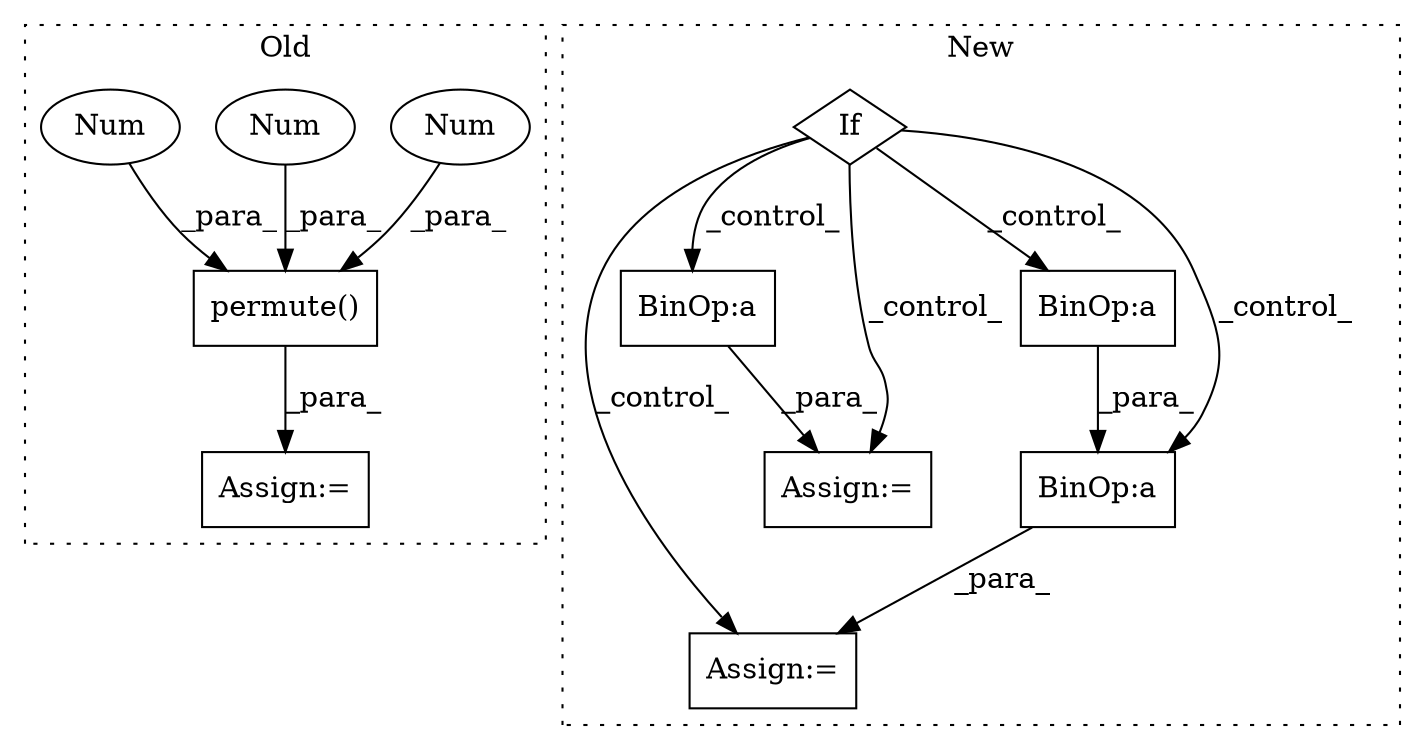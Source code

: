digraph G {
subgraph cluster0 {
1 [label="permute()" a="75" s="61694,61730" l="23,1" shape="box"];
3 [label="Num" a="76" s="61729" l="1" shape="ellipse"];
4 [label="Num" a="76" s="61726" l="1" shape="ellipse"];
5 [label="Num" a="76" s="61720" l="1" shape="ellipse"];
7 [label="Assign:=" a="68" s="61691" l="3" shape="box"];
label = "Old";
style="dotted";
}
subgraph cluster1 {
2 [label="If" a="96" s="53962,53997" l="3,14" shape="diamond"];
6 [label="Assign:=" a="68" s="54014" l="3" shape="box"];
8 [label="Assign:=" a="68" s="54183" l="3" shape="box"];
9 [label="BinOp:a" a="82" s="54187" l="3" shape="box"];
10 [label="BinOp:a" a="82" s="54141" l="3" shape="box"];
11 [label="BinOp:a" a="82" s="54018" l="3" shape="box"];
label = "New";
style="dotted";
}
1 -> 7 [label="_para_"];
2 -> 6 [label="_control_"];
2 -> 9 [label="_control_"];
2 -> 11 [label="_control_"];
2 -> 10 [label="_control_"];
2 -> 8 [label="_control_"];
3 -> 1 [label="_para_"];
4 -> 1 [label="_para_"];
5 -> 1 [label="_para_"];
9 -> 8 [label="_para_"];
10 -> 9 [label="_para_"];
11 -> 6 [label="_para_"];
}